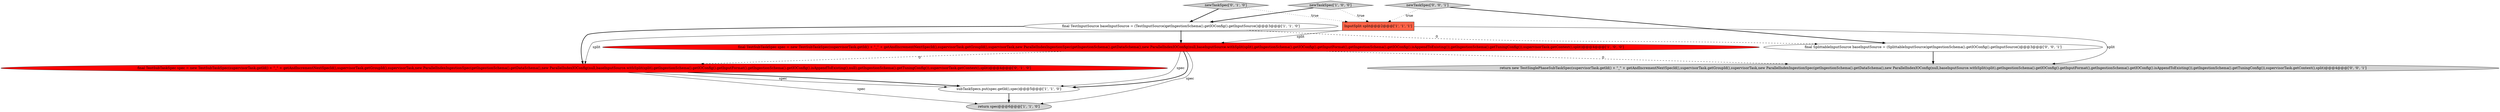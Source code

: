 digraph {
0 [style = filled, label = "return spec@@@6@@@['1', '1', '0']", fillcolor = lightgray, shape = ellipse image = "AAA0AAABBB1BBB"];
8 [style = filled, label = "final SplittableInputSource baseInputSource = (SplittableInputSource)getIngestionSchema().getIOConfig().getInputSource()@@@3@@@['0', '0', '1']", fillcolor = white, shape = ellipse image = "AAA0AAABBB3BBB"];
1 [style = filled, label = "subTaskSpecs.put(spec.getId(),spec)@@@5@@@['1', '1', '0']", fillcolor = white, shape = ellipse image = "AAA0AAABBB1BBB"];
6 [style = filled, label = "final TestSubTaskSpec spec = new TestSubTaskSpec(supervisorTask.getId() + \"_\" + getAndIncrementNextSpecId(),supervisorTask.getGroupId(),supervisorTask,new ParallelIndexIngestionSpec(getIngestionSchema().getDataSchema(),new ParallelIndexIOConfig(null,baseInputSource.withSplit(split),getIngestionSchema().getIOConfig().getInputFormat(),getIngestionSchema().getIOConfig().isAppendToExisting(),null),getIngestionSchema().getTuningConfig()),supervisorTask.getContext(),split)@@@4@@@['0', '1', '0']", fillcolor = red, shape = ellipse image = "AAA1AAABBB2BBB"];
3 [style = filled, label = "InputSplit split@@@2@@@['1', '1', '1']", fillcolor = tomato, shape = box image = "AAA0AAABBB1BBB"];
7 [style = filled, label = "newTaskSpec['0', '1', '0']", fillcolor = lightgray, shape = diamond image = "AAA0AAABBB2BBB"];
2 [style = filled, label = "newTaskSpec['1', '0', '0']", fillcolor = lightgray, shape = diamond image = "AAA0AAABBB1BBB"];
10 [style = filled, label = "newTaskSpec['0', '0', '1']", fillcolor = lightgray, shape = diamond image = "AAA0AAABBB3BBB"];
9 [style = filled, label = "return new TestSinglePhaseSubTaskSpec(supervisorTask.getId() + \"_\" + getAndIncrementNextSpecId(),supervisorTask.getGroupId(),supervisorTask,new ParallelIndexIngestionSpec(getIngestionSchema().getDataSchema(),new ParallelIndexIOConfig(null,baseInputSource.withSplit(split),getIngestionSchema().getIOConfig().getInputFormat(),getIngestionSchema().getIOConfig().isAppendToExisting()),getIngestionSchema().getTuningConfig()),supervisorTask.getContext(),split)@@@4@@@['0', '0', '1']", fillcolor = lightgray, shape = ellipse image = "AAA0AAABBB3BBB"];
4 [style = filled, label = "final TestSubTaskSpec spec = new TestSubTaskSpec(supervisorTask.getId() + \"_\" + getAndIncrementNextSpecId(),supervisorTask.getGroupId(),supervisorTask,new ParallelIndexIngestionSpec(getIngestionSchema().getDataSchema(),new ParallelIndexIOConfig(null,baseInputSource.withSplit(split),getIngestionSchema().getIOConfig().getInputFormat(),getIngestionSchema().getIOConfig().isAppendToExisting()),getIngestionSchema().getTuningConfig()),supervisorTask.getContext(),split)@@@4@@@['1', '0', '0']", fillcolor = red, shape = ellipse image = "AAA1AAABBB1BBB"];
5 [style = filled, label = "final TestInputSource baseInputSource = (TestInputSource)getIngestionSchema().getIOConfig().getInputSource()@@@3@@@['1', '1', '0']", fillcolor = white, shape = ellipse image = "AAA0AAABBB1BBB"];
2->3 [style = dotted, label="true"];
4->0 [style = solid, label="spec"];
10->3 [style = dotted, label="true"];
1->0 [style = bold, label=""];
3->9 [style = solid, label="split"];
4->6 [style = dashed, label="0"];
3->4 [style = solid, label="split"];
6->1 [style = bold, label=""];
4->9 [style = dashed, label="0"];
6->1 [style = solid, label="spec"];
7->5 [style = bold, label=""];
5->6 [style = bold, label=""];
10->8 [style = bold, label=""];
7->3 [style = dotted, label="true"];
5->4 [style = bold, label=""];
8->9 [style = bold, label=""];
3->6 [style = solid, label="split"];
5->8 [style = dashed, label="0"];
6->0 [style = solid, label="spec"];
4->1 [style = solid, label="spec"];
4->1 [style = bold, label=""];
2->5 [style = bold, label=""];
}
